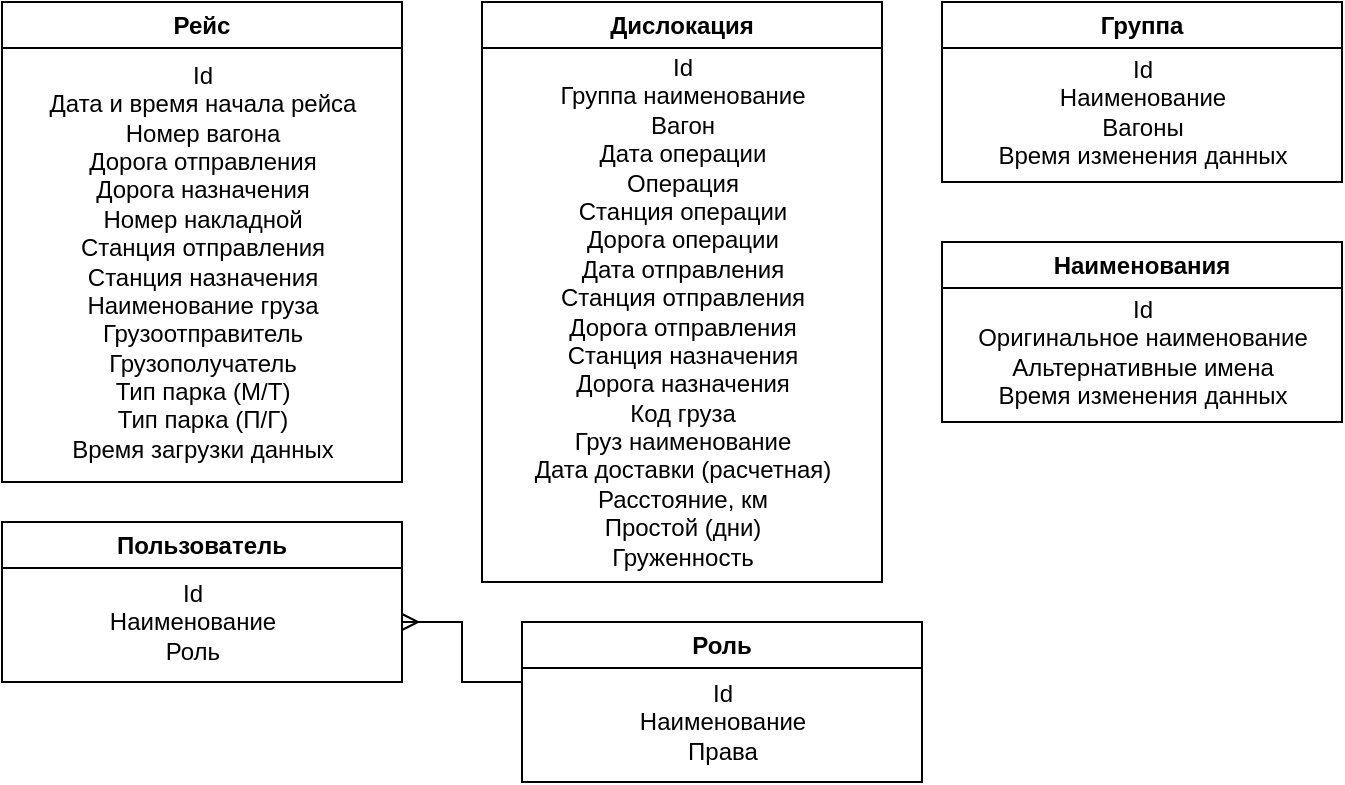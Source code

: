 <mxfile version="27.0.2">
  <diagram name="Страница — 1" id="dukQuIdmuU8968urmikL">
    <mxGraphModel dx="994" dy="580" grid="1" gridSize="10" guides="1" tooltips="1" connect="1" arrows="1" fold="1" page="1" pageScale="1" pageWidth="827" pageHeight="1169" math="0" shadow="0">
      <root>
        <mxCell id="0" />
        <mxCell id="1" parent="0" />
        <mxCell id="HO00yqZqPqAkJ7BmOjI5-2" value="Рейс" style="swimlane;whiteSpace=wrap;html=1;startSize=23;" vertex="1" parent="1">
          <mxGeometry x="30" y="40" width="200" height="240" as="geometry" />
        </mxCell>
        <mxCell id="HO00yqZqPqAkJ7BmOjI5-3" value="Id&lt;br&gt;Дата и время начала рейса&lt;div&gt;Номер вагона&lt;/div&gt;&lt;div&gt;Дорога отправления&lt;/div&gt;&lt;div&gt;Дорога назначения&lt;/div&gt;&lt;div&gt;Номер накладной&lt;/div&gt;&lt;div&gt;Станция отправления&lt;/div&gt;&lt;div&gt;Станция назначения&lt;/div&gt;&lt;div&gt;Наименование груза&lt;/div&gt;&lt;div&gt;Грузоотправитель&lt;/div&gt;&lt;div&gt;Грузополучатель&lt;br&gt;Тип парка (М/Т)&lt;br&gt;Тип парка (П/Г)&lt;br&gt;Время загрузки данных&lt;/div&gt;" style="text;html=1;align=center;verticalAlign=middle;resizable=0;points=[];autosize=1;strokeColor=none;fillColor=none;" vertex="1" parent="HO00yqZqPqAkJ7BmOjI5-2">
          <mxGeometry x="10" y="20" width="180" height="220" as="geometry" />
        </mxCell>
        <mxCell id="HO00yqZqPqAkJ7BmOjI5-6" value="Дислокация" style="swimlane;whiteSpace=wrap;html=1;startSize=23;" vertex="1" parent="1">
          <mxGeometry x="270" y="40" width="200" height="290" as="geometry" />
        </mxCell>
        <mxCell id="HO00yqZqPqAkJ7BmOjI5-7" value="Id&lt;div&gt;Группа наименование&lt;/div&gt;&lt;div&gt;Вагон&lt;/div&gt;&lt;div&gt;Дата операции&lt;/div&gt;&lt;div&gt;Операция&lt;/div&gt;&lt;div&gt;Станция операции&lt;/div&gt;&lt;div&gt;Дорога операции&lt;/div&gt;&lt;div&gt;Дата отправления&lt;/div&gt;&lt;div&gt;Станция отправления&lt;/div&gt;&lt;div&gt;Дорога отправления&lt;/div&gt;&lt;div&gt;Станция назначения&lt;/div&gt;&lt;div&gt;Дорога назначения&lt;/div&gt;&lt;div&gt;Код груза&lt;/div&gt;&lt;div&gt;Груз наименование&lt;/div&gt;&lt;div&gt;Дата доставки (расчетная)&lt;br&gt;Расстояние, км&lt;/div&gt;&lt;div&gt;Простой (дни)&lt;/div&gt;&lt;div&gt;Груженность&lt;/div&gt;" style="text;html=1;align=center;verticalAlign=middle;resizable=0;points=[];autosize=1;strokeColor=none;fillColor=none;" vertex="1" parent="HO00yqZqPqAkJ7BmOjI5-6">
          <mxGeometry x="15" y="20" width="170" height="270" as="geometry" />
        </mxCell>
        <mxCell id="HO00yqZqPqAkJ7BmOjI5-8" value="Группа" style="swimlane;whiteSpace=wrap;html=1;" vertex="1" parent="1">
          <mxGeometry x="500" y="40" width="200" height="90" as="geometry" />
        </mxCell>
        <mxCell id="HO00yqZqPqAkJ7BmOjI5-9" value="&lt;div&gt;Id&lt;/div&gt;Наименование&lt;div&gt;Вагоны&lt;/div&gt;&lt;div&gt;Время изменения данных&lt;/div&gt;" style="text;html=1;align=center;verticalAlign=middle;resizable=0;points=[];autosize=1;strokeColor=none;fillColor=none;" vertex="1" parent="HO00yqZqPqAkJ7BmOjI5-8">
          <mxGeometry x="15" y="20" width="170" height="70" as="geometry" />
        </mxCell>
        <mxCell id="HO00yqZqPqAkJ7BmOjI5-10" value="Наименования" style="swimlane;whiteSpace=wrap;html=1;" vertex="1" parent="1">
          <mxGeometry x="500" y="160" width="200" height="90" as="geometry" />
        </mxCell>
        <mxCell id="HO00yqZqPqAkJ7BmOjI5-11" value="Id&lt;div&gt;Оригинальное наименование&lt;/div&gt;&lt;div&gt;Альтернативные имена&lt;/div&gt;&lt;div&gt;Время изменения данных&lt;/div&gt;" style="text;html=1;align=center;verticalAlign=middle;resizable=0;points=[];autosize=1;strokeColor=none;fillColor=none;" vertex="1" parent="HO00yqZqPqAkJ7BmOjI5-10">
          <mxGeometry x="5" y="20" width="190" height="70" as="geometry" />
        </mxCell>
        <mxCell id="HO00yqZqPqAkJ7BmOjI5-12" value="Пользователь" style="swimlane;whiteSpace=wrap;html=1;" vertex="1" parent="1">
          <mxGeometry x="30" y="300" width="200" height="80" as="geometry" />
        </mxCell>
        <mxCell id="HO00yqZqPqAkJ7BmOjI5-13" value="Id&lt;div&gt;Наименование&lt;/div&gt;&lt;div&gt;Роль&lt;/div&gt;" style="text;html=1;align=center;verticalAlign=middle;resizable=0;points=[];autosize=1;strokeColor=none;fillColor=none;" vertex="1" parent="HO00yqZqPqAkJ7BmOjI5-12">
          <mxGeometry x="40" y="20" width="110" height="60" as="geometry" />
        </mxCell>
        <mxCell id="HO00yqZqPqAkJ7BmOjI5-14" value="Роль" style="swimlane;whiteSpace=wrap;html=1;" vertex="1" parent="1">
          <mxGeometry x="290" y="350" width="200" height="80" as="geometry" />
        </mxCell>
        <mxCell id="HO00yqZqPqAkJ7BmOjI5-15" value="Id&lt;div&gt;Наименование&lt;/div&gt;&lt;div&gt;Права&lt;/div&gt;" style="text;html=1;align=center;verticalAlign=middle;resizable=0;points=[];autosize=1;strokeColor=none;fillColor=none;" vertex="1" parent="HO00yqZqPqAkJ7BmOjI5-14">
          <mxGeometry x="45" y="20" width="110" height="60" as="geometry" />
        </mxCell>
        <mxCell id="HO00yqZqPqAkJ7BmOjI5-17" value="" style="edgeStyle=entityRelationEdgeStyle;fontSize=12;html=1;endArrow=none;rounded=0;startArrow=ERmany;startFill=0;endFill=1;" edge="1" parent="1">
          <mxGeometry width="100" height="100" relative="1" as="geometry">
            <mxPoint x="230" y="350" as="sourcePoint" />
            <mxPoint x="290" y="380" as="targetPoint" />
          </mxGeometry>
        </mxCell>
      </root>
    </mxGraphModel>
  </diagram>
</mxfile>
